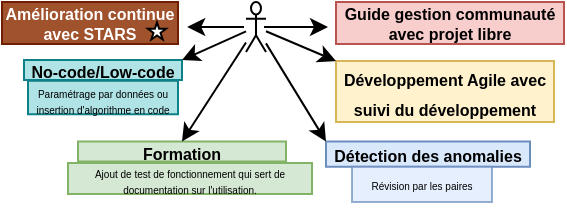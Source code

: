 <mxfile version="21.0.8" type="device"><diagram name="Page-1" id="H6X79qpipquMsz1ulPpb"><mxGraphModel dx="905" dy="347" grid="1" gridSize="10" guides="1" tooltips="1" connect="1" arrows="1" fold="1" page="1" pageScale="1" pageWidth="827" pageHeight="1169" math="0" shadow="0"><root><mxCell id="0"/><mxCell id="1" parent="0"/><mxCell id="Roy3FrIksJB-KKHURJAv-1" value="&lt;p style=&quot;line-height: 50%;&quot;&gt;&lt;font style=&quot;font-size: 11px;&quot;&gt;&lt;font style=&quot;font-size: 10px;&quot;&gt;&lt;font style=&quot;font-size: 9px;&quot;&gt;&lt;font style=&quot;font-size: 8px;&quot;&gt;&lt;font style=&quot;font-size: 7px;&quot;&gt;&lt;font style=&quot;font-size: 6px;&quot;&gt;&lt;font style=&quot;font-size: 5px;&quot;&gt;Ajout de test de fonctionnement qui sert de documentation sur l'utilisation.&lt;br&gt;&lt;/font&gt;&lt;/font&gt;&lt;/font&gt;&lt;/font&gt;&lt;/font&gt;&lt;/font&gt;&lt;/font&gt;&lt;/p&gt;" style="text;html=1;strokeColor=#82b366;fillColor=#d5e8d4;align=center;verticalAlign=middle;whiteSpace=wrap;rounded=0;" vertex="1" parent="1"><mxGeometry x="333" y="550.5" width="122" height="15.5" as="geometry"/></mxCell><mxCell id="Roy3FrIksJB-KKHURJAv-2" style="edgeStyle=orthogonalEdgeStyle;rounded=0;orthogonalLoop=1;jettySize=auto;html=1;entryX=0.991;entryY=0.457;entryDx=0;entryDy=0;entryPerimeter=0;" edge="1" parent="1"><mxGeometry relative="1" as="geometry"><mxPoint x="421" y="482.497" as="sourcePoint"/><mxPoint x="392.56" y="482.312" as="targetPoint"/></mxGeometry></mxCell><mxCell id="Roy3FrIksJB-KKHURJAv-3" style="edgeStyle=orthogonalEdgeStyle;rounded=0;orthogonalLoop=1;jettySize=auto;html=1;" edge="1" parent="1"><mxGeometry relative="1" as="geometry"><mxPoint x="463" y="482" as="targetPoint"/><mxPoint x="431" y="482.497" as="sourcePoint"/></mxGeometry></mxCell><mxCell id="Roy3FrIksJB-KKHURJAv-4" value="" style="shape=umlActor;verticalLabelPosition=bottom;verticalAlign=top;html=1;outlineConnect=0;" vertex="1" parent="1"><mxGeometry x="422" y="470" width="10" height="25" as="geometry"/></mxCell><mxCell id="Roy3FrIksJB-KKHURJAv-5" value="Amélioration continue avec STARS" style="text;html=1;align=center;verticalAlign=middle;whiteSpace=wrap;rounded=0;fontSize=8;fontStyle=1;fillColor=#a0522d;strokeColor=#6D1F00;fontColor=#ffffff;" vertex="1" parent="1"><mxGeometry x="300" y="470" width="88" height="21" as="geometry"/></mxCell><mxCell id="Roy3FrIksJB-KKHURJAv-6" value="Guide gestion communauté avec projet libre" style="text;html=1;strokeColor=#b85450;fillColor=#f8cecc;align=center;verticalAlign=middle;whiteSpace=wrap;rounded=0;fontSize=8;fontStyle=1" vertex="1" parent="1"><mxGeometry x="467" y="470" width="114" height="21" as="geometry"/></mxCell><mxCell id="Roy3FrIksJB-KKHURJAv-7" value="&lt;font style=&quot;font-size: 8px;&quot;&gt;Détection des anomalies&lt;/font&gt;" style="text;html=1;strokeColor=#6c8ebf;fillColor=#dae8fc;align=center;verticalAlign=middle;whiteSpace=wrap;rounded=0;fontStyle=1" vertex="1" parent="1"><mxGeometry x="462" y="539.75" width="102" height="12.63" as="geometry"/></mxCell><mxCell id="Roy3FrIksJB-KKHURJAv-8" style="rounded=0;orthogonalLoop=1;jettySize=auto;html=1;entryX=0;entryY=0;entryDx=0;entryDy=0;" edge="1" parent="1" source="Roy3FrIksJB-KKHURJAv-4" target="Roy3FrIksJB-KKHURJAv-7"><mxGeometry relative="1" as="geometry"/></mxCell><mxCell id="Roy3FrIksJB-KKHURJAv-9" value="&lt;font style=&quot;font-size: 8px;&quot;&gt;&lt;b&gt;No-code/Low-code&lt;/b&gt;&lt;/font&gt;" style="text;html=1;strokeColor=#0e8088;fillColor=#b0e3e6;align=center;verticalAlign=middle;whiteSpace=wrap;rounded=0;" vertex="1" parent="1"><mxGeometry x="311" y="499" width="79" height="10" as="geometry"/></mxCell><mxCell id="Roy3FrIksJB-KKHURJAv-10" style="rounded=0;orthogonalLoop=1;jettySize=auto;html=1;entryX=1;entryY=0;entryDx=0;entryDy=0;" edge="1" parent="1" source="Roy3FrIksJB-KKHURJAv-4" target="Roy3FrIksJB-KKHURJAv-9"><mxGeometry relative="1" as="geometry"/></mxCell><mxCell id="Roy3FrIksJB-KKHURJAv-11" value="&lt;font style=&quot;font-size: 8px;&quot;&gt;&lt;b&gt;Développement Agile avec suivi du développement&lt;/b&gt;&lt;/font&gt;" style="text;html=1;strokeColor=#d6b656;fillColor=#fff2cc;align=center;verticalAlign=middle;whiteSpace=wrap;rounded=0;" vertex="1" parent="1"><mxGeometry x="467" y="499.5" width="109" height="30.5" as="geometry"/></mxCell><mxCell id="Roy3FrIksJB-KKHURJAv-12" style="rounded=0;orthogonalLoop=1;jettySize=auto;html=1;entryX=0;entryY=0;entryDx=0;entryDy=0;" edge="1" parent="1" source="Roy3FrIksJB-KKHURJAv-4" target="Roy3FrIksJB-KKHURJAv-11"><mxGeometry relative="1" as="geometry"/></mxCell><mxCell id="Roy3FrIksJB-KKHURJAv-13" value="&lt;p style=&quot;line-height: 50%;&quot;&gt;&lt;font style=&quot;font-size: 5px;&quot;&gt;Paramétrage par données ou insertion d'algorithme en code&lt;br&gt;&lt;/font&gt;&lt;/p&gt;" style="text;html=1;strokeColor=#0e8088;fillColor=#b0e3e6;align=center;verticalAlign=middle;whiteSpace=wrap;rounded=0;" vertex="1" parent="1"><mxGeometry x="313" y="509.38" width="75" height="16.75" as="geometry"/></mxCell><mxCell id="Roy3FrIksJB-KKHURJAv-14" value="&lt;div&gt;&lt;font style=&quot;font-size: 8px;&quot;&gt;Formation&lt;/font&gt;&lt;/div&gt;" style="text;html=1;strokeColor=#82b366;fillColor=#d5e8d4;align=center;verticalAlign=middle;whiteSpace=wrap;rounded=0;fontStyle=1" vertex="1" parent="1"><mxGeometry x="338" y="539.75" width="104" height="10" as="geometry"/></mxCell><mxCell id="Roy3FrIksJB-KKHURJAv-15" style="rounded=0;orthogonalLoop=1;jettySize=auto;html=1;entryX=0.5;entryY=0;entryDx=0;entryDy=0;" edge="1" parent="1" source="Roy3FrIksJB-KKHURJAv-4" target="Roy3FrIksJB-KKHURJAv-14"><mxGeometry relative="1" as="geometry"><mxPoint x="426" y="495" as="sourcePoint"/></mxGeometry></mxCell><mxCell id="Roy3FrIksJB-KKHURJAv-16" value="&lt;p style=&quot;line-height: 30%;&quot;&gt;&lt;font style=&quot;font-size: 5px;&quot;&gt;Révision par les paires&lt;br&gt;&lt;/font&gt;&lt;/p&gt;" style="text;html=1;strokeColor=#6c8ebf;fillColor=#dae8fc;align=center;verticalAlign=middle;whiteSpace=wrap;rounded=0;opacity=70;" vertex="1" parent="1"><mxGeometry x="475" y="552.38" width="70" height="17.62" as="geometry"/></mxCell><mxCell id="Roy3FrIksJB-KKHURJAv-17" value="" style="verticalLabelPosition=bottom;verticalAlign=top;html=1;shape=mxgraph.basic.star" vertex="1" parent="1"><mxGeometry x="373" y="480.25" width="9" height="8.5" as="geometry"/></mxCell></root></mxGraphModel></diagram></mxfile>